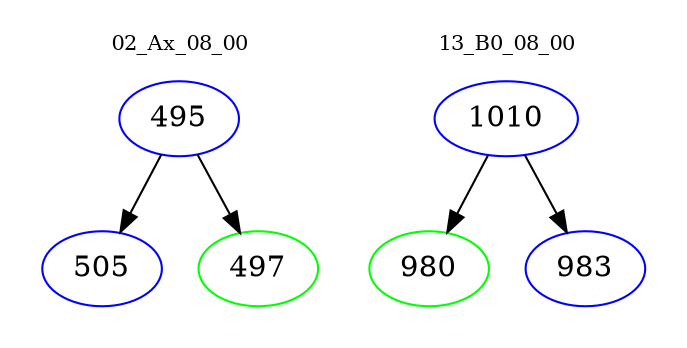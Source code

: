 digraph{
subgraph cluster_0 {
color = white
label = "02_Ax_08_00";
fontsize=10;
T0_495 [label="495", color="blue"]
T0_495 -> T0_505 [color="black"]
T0_505 [label="505", color="blue"]
T0_495 -> T0_497 [color="black"]
T0_497 [label="497", color="green"]
}
subgraph cluster_1 {
color = white
label = "13_B0_08_00";
fontsize=10;
T1_1010 [label="1010", color="blue"]
T1_1010 -> T1_980 [color="black"]
T1_980 [label="980", color="green"]
T1_1010 -> T1_983 [color="black"]
T1_983 [label="983", color="blue"]
}
}
